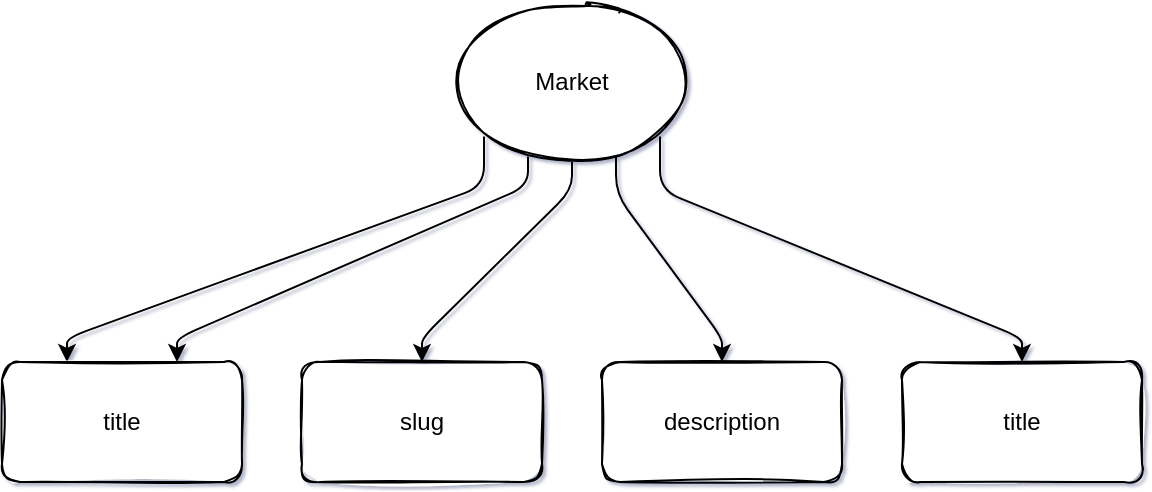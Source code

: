 <mxfile>
    <diagram id="0fiBWgrXSbrucCPLC_0t" name="Page-1">
        <mxGraphModel dx="687" dy="609" grid="0" gridSize="10" guides="1" tooltips="1" connect="1" arrows="1" fold="1" page="1" pageScale="1" pageWidth="850" pageHeight="1100" background="#ffffff" math="0" shadow="1">
            <root>
                <mxCell id="0"/>
                <mxCell id="1" parent="0"/>
                <mxCell id="2" value="" style="edgeStyle=none;html=1;noEdgeStyle=1;orthogonal=1;" parent="1" source="7" target="8" edge="1">
                    <mxGeometry relative="1" as="geometry">
                        <Array as="points">
                            <mxPoint x="241" y="92"/>
                            <mxPoint x="32.5" y="168"/>
                        </Array>
                    </mxGeometry>
                </mxCell>
                <mxCell id="3" value="" style="edgeStyle=none;html=1;noEdgeStyle=1;orthogonal=1;" parent="1" source="7" target="8" edge="1">
                    <mxGeometry relative="1" as="geometry">
                        <Array as="points">
                            <mxPoint x="263" y="92"/>
                            <mxPoint x="87.5" y="168"/>
                        </Array>
                    </mxGeometry>
                </mxCell>
                <mxCell id="4" value="" style="edgeStyle=none;html=1;noEdgeStyle=1;orthogonal=1;" parent="1" source="7" target="9" edge="1">
                    <mxGeometry relative="1" as="geometry">
                        <Array as="points">
                            <mxPoint x="285" y="94"/>
                            <mxPoint x="210" y="168"/>
                        </Array>
                    </mxGeometry>
                </mxCell>
                <mxCell id="5" value="" style="edgeStyle=none;html=1;noEdgeStyle=1;orthogonal=1;" parent="1" source="7" target="10" edge="1">
                    <mxGeometry relative="1" as="geometry">
                        <Array as="points">
                            <mxPoint x="307" y="96"/>
                            <mxPoint x="360" y="168"/>
                        </Array>
                    </mxGeometry>
                </mxCell>
                <mxCell id="6" value="" style="edgeStyle=none;html=1;noEdgeStyle=1;orthogonal=1;" parent="1" source="7" target="11" edge="1">
                    <mxGeometry relative="1" as="geometry">
                        <Array as="points">
                            <mxPoint x="329" y="94"/>
                            <mxPoint x="510" y="168"/>
                        </Array>
                    </mxGeometry>
                </mxCell>
                <mxCell id="7" value="Market" style="ellipse;whiteSpace=wrap;html=1;sketch=1;rounded=1;" parent="1" vertex="1">
                    <mxGeometry x="225" width="120" height="80" as="geometry"/>
                </mxCell>
                <mxCell id="8" value="title" style="whiteSpace=wrap;html=1;sketch=1;rounded=1;" parent="1" vertex="1">
                    <mxGeometry y="180" width="120" height="60" as="geometry"/>
                </mxCell>
                <mxCell id="9" value="slug" style="whiteSpace=wrap;html=1;sketch=1;rounded=1;" parent="1" vertex="1">
                    <mxGeometry x="150" y="180" width="120" height="60" as="geometry"/>
                </mxCell>
                <mxCell id="10" value="description" style="whiteSpace=wrap;html=1;sketch=1;rounded=1;" parent="1" vertex="1">
                    <mxGeometry x="300" y="180" width="120" height="60" as="geometry"/>
                </mxCell>
                <mxCell id="11" value="title" style="whiteSpace=wrap;html=1;sketch=1;rounded=1;" parent="1" vertex="1">
                    <mxGeometry x="450" y="180" width="120" height="60" as="geometry"/>
                </mxCell>
            </root>
        </mxGraphModel>
    </diagram>
</mxfile>